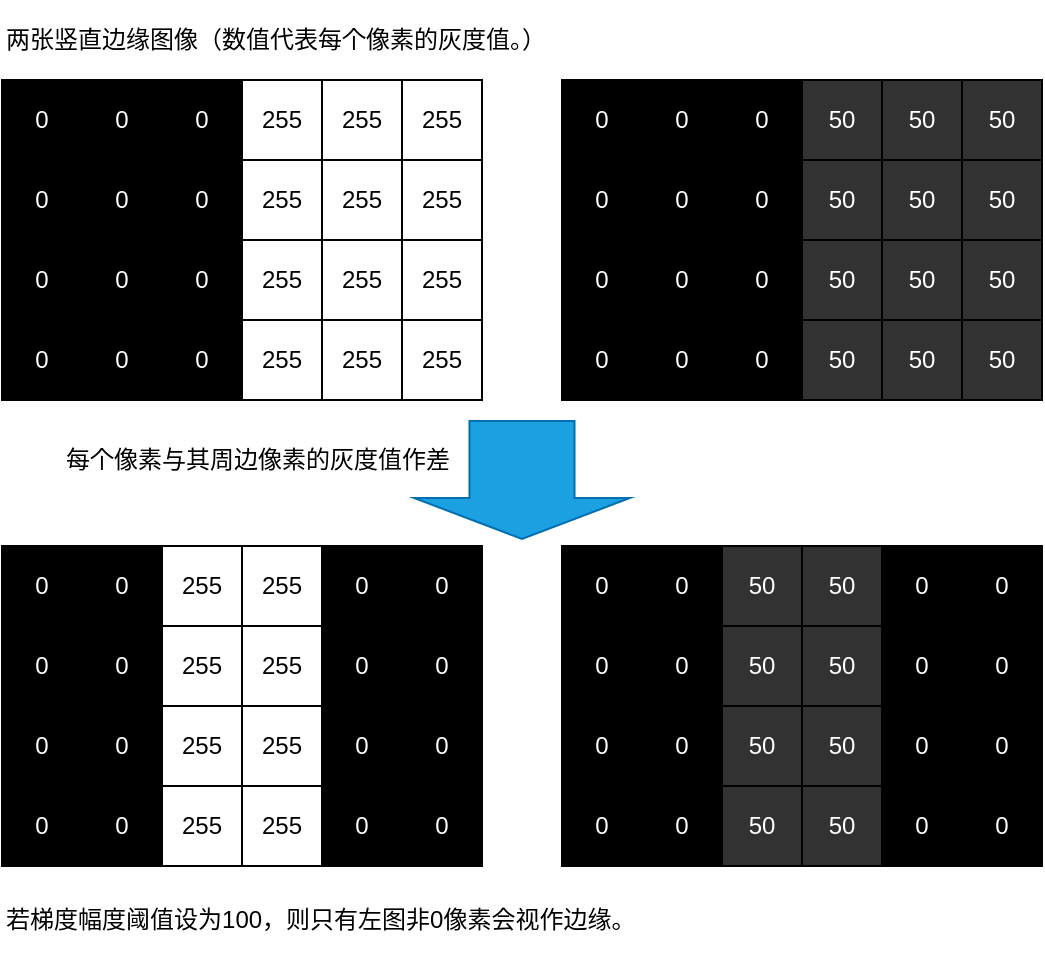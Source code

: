 <mxfile version="22.1.0" type="github">
  <diagram id="rTQxJSwix9NVnIEWdD98" name="Page-2">
    <mxGraphModel dx="633" dy="540" grid="1" gridSize="10" guides="1" tooltips="1" connect="1" arrows="1" fold="1" page="1" pageScale="1" pageWidth="850" pageHeight="1100" math="0" shadow="0">
      <root>
        <mxCell id="V7BhvqMM_ORLJPoDA6a8-0" />
        <mxCell id="V7BhvqMM_ORLJPoDA6a8-1" parent="V7BhvqMM_ORLJPoDA6a8-0" />
        <mxCell id="V7BhvqMM_ORLJPoDA6a8-116" value="0" style="rounded=0;whiteSpace=wrap;html=1;fillColor=#000000;fontColor=#FFFFFF;" parent="V7BhvqMM_ORLJPoDA6a8-1" vertex="1">
          <mxGeometry x="360" y="80" width="40" height="40" as="geometry" />
        </mxCell>
        <mxCell id="V7BhvqMM_ORLJPoDA6a8-117" value="0" style="rounded=0;whiteSpace=wrap;html=1;fillColor=#000000;fontColor=#FFFFFF;" parent="V7BhvqMM_ORLJPoDA6a8-1" vertex="1">
          <mxGeometry x="400" y="80" width="40" height="40" as="geometry" />
        </mxCell>
        <mxCell id="V7BhvqMM_ORLJPoDA6a8-118" value="0" style="rounded=0;whiteSpace=wrap;html=1;fillColor=#000000;fontColor=#FFFFFF;" parent="V7BhvqMM_ORLJPoDA6a8-1" vertex="1">
          <mxGeometry x="400" y="120" width="40" height="40" as="geometry" />
        </mxCell>
        <mxCell id="V7BhvqMM_ORLJPoDA6a8-119" value="0" style="rounded=0;whiteSpace=wrap;html=1;fillColor=#000000;fontColor=#FFFFFF;" parent="V7BhvqMM_ORLJPoDA6a8-1" vertex="1">
          <mxGeometry x="360" y="120" width="40" height="40" as="geometry" />
        </mxCell>
        <mxCell id="V7BhvqMM_ORLJPoDA6a8-120" value="0" style="rounded=0;whiteSpace=wrap;html=1;fillColor=#000000;fontColor=#FFFFFF;" parent="V7BhvqMM_ORLJPoDA6a8-1" vertex="1">
          <mxGeometry x="400" y="160" width="40" height="40" as="geometry" />
        </mxCell>
        <mxCell id="V7BhvqMM_ORLJPoDA6a8-121" value="0" style="rounded=0;whiteSpace=wrap;html=1;fillColor=#000000;fontColor=#FFFFFF;" parent="V7BhvqMM_ORLJPoDA6a8-1" vertex="1">
          <mxGeometry x="360" y="160" width="40" height="40" as="geometry" />
        </mxCell>
        <mxCell id="V7BhvqMM_ORLJPoDA6a8-122" value="0" style="rounded=0;whiteSpace=wrap;html=1;fillColor=#000000;fontColor=#FFFFFF;" parent="V7BhvqMM_ORLJPoDA6a8-1" vertex="1">
          <mxGeometry x="360" y="200" width="40" height="40" as="geometry" />
        </mxCell>
        <mxCell id="V7BhvqMM_ORLJPoDA6a8-123" value="0" style="rounded=0;whiteSpace=wrap;html=1;fillColor=#000000;fontColor=#FFFFFF;" parent="V7BhvqMM_ORLJPoDA6a8-1" vertex="1">
          <mxGeometry x="400" y="200" width="40" height="40" as="geometry" />
        </mxCell>
        <mxCell id="V7BhvqMM_ORLJPoDA6a8-124" value="0" style="rounded=0;whiteSpace=wrap;html=1;fillColor=#000000;fontColor=#FFFFFF;" parent="V7BhvqMM_ORLJPoDA6a8-1" vertex="1">
          <mxGeometry x="320" y="80" width="40" height="40" as="geometry" />
        </mxCell>
        <mxCell id="V7BhvqMM_ORLJPoDA6a8-125" value="0" style="rounded=0;whiteSpace=wrap;html=1;fillColor=#000000;fontColor=#FFFFFF;" parent="V7BhvqMM_ORLJPoDA6a8-1" vertex="1">
          <mxGeometry x="320" y="120" width="40" height="40" as="geometry" />
        </mxCell>
        <mxCell id="V7BhvqMM_ORLJPoDA6a8-126" value="0" style="rounded=0;whiteSpace=wrap;html=1;fillColor=#000000;fontColor=#FFFFFF;" parent="V7BhvqMM_ORLJPoDA6a8-1" vertex="1">
          <mxGeometry x="320" y="160" width="40" height="40" as="geometry" />
        </mxCell>
        <mxCell id="V7BhvqMM_ORLJPoDA6a8-127" value="0" style="rounded=0;whiteSpace=wrap;html=1;fillColor=#000000;fontColor=#FFFFFF;" parent="V7BhvqMM_ORLJPoDA6a8-1" vertex="1">
          <mxGeometry x="320" y="200" width="40" height="40" as="geometry" />
        </mxCell>
        <mxCell id="V7BhvqMM_ORLJPoDA6a8-128" value="50" style="rounded=0;whiteSpace=wrap;html=1;fillColor=#323232;fontColor=#FFFFFF;" parent="V7BhvqMM_ORLJPoDA6a8-1" vertex="1">
          <mxGeometry x="440" y="80" width="40" height="40" as="geometry" />
        </mxCell>
        <mxCell id="V7BhvqMM_ORLJPoDA6a8-129" value="50" style="rounded=0;whiteSpace=wrap;html=1;fillColor=#323232;fontColor=#FFFFFF;" parent="V7BhvqMM_ORLJPoDA6a8-1" vertex="1">
          <mxGeometry x="440" y="120" width="40" height="40" as="geometry" />
        </mxCell>
        <mxCell id="V7BhvqMM_ORLJPoDA6a8-130" value="50" style="rounded=0;whiteSpace=wrap;html=1;fillColor=#323232;fontColor=#FFFFFF;" parent="V7BhvqMM_ORLJPoDA6a8-1" vertex="1">
          <mxGeometry x="480" y="80" width="40" height="40" as="geometry" />
        </mxCell>
        <mxCell id="V7BhvqMM_ORLJPoDA6a8-131" value="50" style="rounded=0;whiteSpace=wrap;html=1;fillColor=#323232;fontColor=#FFFFFF;" parent="V7BhvqMM_ORLJPoDA6a8-1" vertex="1">
          <mxGeometry x="480" y="120" width="40" height="40" as="geometry" />
        </mxCell>
        <mxCell id="V7BhvqMM_ORLJPoDA6a8-132" value="50" style="rounded=0;whiteSpace=wrap;html=1;fillColor=#323232;fontColor=#FFFFFF;" parent="V7BhvqMM_ORLJPoDA6a8-1" vertex="1">
          <mxGeometry x="520" y="80" width="40" height="40" as="geometry" />
        </mxCell>
        <mxCell id="V7BhvqMM_ORLJPoDA6a8-133" value="50" style="rounded=0;whiteSpace=wrap;html=1;fillColor=#323232;fontColor=#FFFFFF;" parent="V7BhvqMM_ORLJPoDA6a8-1" vertex="1">
          <mxGeometry x="520" y="120" width="40" height="40" as="geometry" />
        </mxCell>
        <mxCell id="V7BhvqMM_ORLJPoDA6a8-134" value="50" style="rounded=0;whiteSpace=wrap;html=1;fillColor=#323232;fontColor=#FFFFFF;" parent="V7BhvqMM_ORLJPoDA6a8-1" vertex="1">
          <mxGeometry x="440" y="160" width="40" height="40" as="geometry" />
        </mxCell>
        <mxCell id="V7BhvqMM_ORLJPoDA6a8-135" value="50" style="rounded=0;whiteSpace=wrap;html=1;fillColor=#323232;fontColor=#FFFFFF;" parent="V7BhvqMM_ORLJPoDA6a8-1" vertex="1">
          <mxGeometry x="440" y="200" width="40" height="40" as="geometry" />
        </mxCell>
        <mxCell id="V7BhvqMM_ORLJPoDA6a8-136" value="50" style="rounded=0;whiteSpace=wrap;html=1;fillColor=#323232;fontColor=#FFFFFF;" parent="V7BhvqMM_ORLJPoDA6a8-1" vertex="1">
          <mxGeometry x="480" y="160" width="40" height="40" as="geometry" />
        </mxCell>
        <mxCell id="V7BhvqMM_ORLJPoDA6a8-137" value="50" style="rounded=0;whiteSpace=wrap;html=1;fillColor=#323232;fontColor=#FFFFFF;" parent="V7BhvqMM_ORLJPoDA6a8-1" vertex="1">
          <mxGeometry x="480" y="200" width="40" height="40" as="geometry" />
        </mxCell>
        <mxCell id="V7BhvqMM_ORLJPoDA6a8-138" value="50" style="rounded=0;whiteSpace=wrap;html=1;fillColor=#323232;fontColor=#FFFFFF;" parent="V7BhvqMM_ORLJPoDA6a8-1" vertex="1">
          <mxGeometry x="520" y="160" width="40" height="40" as="geometry" />
        </mxCell>
        <mxCell id="V7BhvqMM_ORLJPoDA6a8-139" value="50" style="rounded=0;whiteSpace=wrap;html=1;fillColor=#323232;fontColor=#FFFFFF;" parent="V7BhvqMM_ORLJPoDA6a8-1" vertex="1">
          <mxGeometry x="520" y="200" width="40" height="40" as="geometry" />
        </mxCell>
        <mxCell id="V7BhvqMM_ORLJPoDA6a8-140" value="0" style="rounded=0;whiteSpace=wrap;html=1;fillColor=#000000;fontColor=#FFFFFF;" parent="V7BhvqMM_ORLJPoDA6a8-1" vertex="1">
          <mxGeometry x="80" y="313" width="40" height="40" as="geometry" />
        </mxCell>
        <mxCell id="V7BhvqMM_ORLJPoDA6a8-141" value="0" style="rounded=0;whiteSpace=wrap;html=1;fillColor=#000000;fontColor=#FFFFFF;" parent="V7BhvqMM_ORLJPoDA6a8-1" vertex="1">
          <mxGeometry x="80" y="353" width="40" height="40" as="geometry" />
        </mxCell>
        <mxCell id="V7BhvqMM_ORLJPoDA6a8-142" value="0" style="rounded=0;whiteSpace=wrap;html=1;fillColor=#000000;fontColor=#FFFFFF;" parent="V7BhvqMM_ORLJPoDA6a8-1" vertex="1">
          <mxGeometry x="80" y="393" width="40" height="40" as="geometry" />
        </mxCell>
        <mxCell id="V7BhvqMM_ORLJPoDA6a8-143" value="0" style="rounded=0;whiteSpace=wrap;html=1;fillColor=#000000;fontColor=#FFFFFF;" parent="V7BhvqMM_ORLJPoDA6a8-1" vertex="1">
          <mxGeometry x="80" y="433" width="40" height="40" as="geometry" />
        </mxCell>
        <mxCell id="V7BhvqMM_ORLJPoDA6a8-144" value="0" style="rounded=0;whiteSpace=wrap;html=1;fillColor=#000000;fontColor=#FFFFFF;" parent="V7BhvqMM_ORLJPoDA6a8-1" vertex="1">
          <mxGeometry x="40" y="313" width="40" height="40" as="geometry" />
        </mxCell>
        <mxCell id="V7BhvqMM_ORLJPoDA6a8-145" value="0" style="rounded=0;whiteSpace=wrap;html=1;fillColor=#000000;fontColor=#FFFFFF;" parent="V7BhvqMM_ORLJPoDA6a8-1" vertex="1">
          <mxGeometry x="40" y="353" width="40" height="40" as="geometry" />
        </mxCell>
        <mxCell id="V7BhvqMM_ORLJPoDA6a8-146" value="0" style="rounded=0;whiteSpace=wrap;html=1;fillColor=#000000;fontColor=#FFFFFF;" parent="V7BhvqMM_ORLJPoDA6a8-1" vertex="1">
          <mxGeometry x="40" y="393" width="40" height="40" as="geometry" />
        </mxCell>
        <mxCell id="V7BhvqMM_ORLJPoDA6a8-147" value="0" style="rounded=0;whiteSpace=wrap;html=1;fillColor=#000000;fontColor=#FFFFFF;" parent="V7BhvqMM_ORLJPoDA6a8-1" vertex="1">
          <mxGeometry x="40" y="433" width="40" height="40" as="geometry" />
        </mxCell>
        <mxCell id="V7BhvqMM_ORLJPoDA6a8-148" value="255" style="rounded=0;whiteSpace=wrap;html=1;" parent="V7BhvqMM_ORLJPoDA6a8-1" vertex="1">
          <mxGeometry x="120" y="433" width="40" height="40" as="geometry" />
        </mxCell>
        <mxCell id="V7BhvqMM_ORLJPoDA6a8-149" value="255" style="rounded=0;whiteSpace=wrap;html=1;" parent="V7BhvqMM_ORLJPoDA6a8-1" vertex="1">
          <mxGeometry x="160" y="433" width="40" height="40" as="geometry" />
        </mxCell>
        <mxCell id="V7BhvqMM_ORLJPoDA6a8-150" value="255" style="rounded=0;whiteSpace=wrap;html=1;" parent="V7BhvqMM_ORLJPoDA6a8-1" vertex="1">
          <mxGeometry x="120" y="393" width="40" height="40" as="geometry" />
        </mxCell>
        <mxCell id="V7BhvqMM_ORLJPoDA6a8-151" value="255" style="rounded=0;whiteSpace=wrap;html=1;" parent="V7BhvqMM_ORLJPoDA6a8-1" vertex="1">
          <mxGeometry x="160" y="393" width="40" height="40" as="geometry" />
        </mxCell>
        <mxCell id="V7BhvqMM_ORLJPoDA6a8-152" value="255" style="rounded=0;whiteSpace=wrap;html=1;" parent="V7BhvqMM_ORLJPoDA6a8-1" vertex="1">
          <mxGeometry x="120" y="353" width="40" height="40" as="geometry" />
        </mxCell>
        <mxCell id="V7BhvqMM_ORLJPoDA6a8-153" value="255" style="rounded=0;whiteSpace=wrap;html=1;" parent="V7BhvqMM_ORLJPoDA6a8-1" vertex="1">
          <mxGeometry x="160" y="353" width="40" height="40" as="geometry" />
        </mxCell>
        <mxCell id="V7BhvqMM_ORLJPoDA6a8-154" value="255" style="rounded=0;whiteSpace=wrap;html=1;" parent="V7BhvqMM_ORLJPoDA6a8-1" vertex="1">
          <mxGeometry x="120" y="313" width="40" height="40" as="geometry" />
        </mxCell>
        <mxCell id="V7BhvqMM_ORLJPoDA6a8-155" value="255" style="rounded=0;whiteSpace=wrap;html=1;" parent="V7BhvqMM_ORLJPoDA6a8-1" vertex="1">
          <mxGeometry x="160" y="313" width="40" height="40" as="geometry" />
        </mxCell>
        <mxCell id="V7BhvqMM_ORLJPoDA6a8-156" value="0" style="rounded=0;whiteSpace=wrap;html=1;fillColor=#000000;fontColor=#FFFFFF;" parent="V7BhvqMM_ORLJPoDA6a8-1" vertex="1">
          <mxGeometry x="240" y="313" width="40" height="40" as="geometry" />
        </mxCell>
        <mxCell id="V7BhvqMM_ORLJPoDA6a8-157" value="0" style="rounded=0;whiteSpace=wrap;html=1;fillColor=#000000;fontColor=#FFFFFF;" parent="V7BhvqMM_ORLJPoDA6a8-1" vertex="1">
          <mxGeometry x="240" y="353" width="40" height="40" as="geometry" />
        </mxCell>
        <mxCell id="V7BhvqMM_ORLJPoDA6a8-158" value="0" style="rounded=0;whiteSpace=wrap;html=1;fillColor=#000000;fontColor=#FFFFFF;" parent="V7BhvqMM_ORLJPoDA6a8-1" vertex="1">
          <mxGeometry x="240" y="393" width="40" height="40" as="geometry" />
        </mxCell>
        <mxCell id="V7BhvqMM_ORLJPoDA6a8-159" value="0" style="rounded=0;whiteSpace=wrap;html=1;fillColor=#000000;fontColor=#FFFFFF;" parent="V7BhvqMM_ORLJPoDA6a8-1" vertex="1">
          <mxGeometry x="240" y="433" width="40" height="40" as="geometry" />
        </mxCell>
        <mxCell id="V7BhvqMM_ORLJPoDA6a8-160" value="0" style="rounded=0;whiteSpace=wrap;html=1;fillColor=#000000;fontColor=#FFFFFF;" parent="V7BhvqMM_ORLJPoDA6a8-1" vertex="1">
          <mxGeometry x="200" y="313" width="40" height="40" as="geometry" />
        </mxCell>
        <mxCell id="V7BhvqMM_ORLJPoDA6a8-161" value="0" style="rounded=0;whiteSpace=wrap;html=1;fillColor=#000000;fontColor=#FFFFFF;" parent="V7BhvqMM_ORLJPoDA6a8-1" vertex="1">
          <mxGeometry x="200" y="353" width="40" height="40" as="geometry" />
        </mxCell>
        <mxCell id="V7BhvqMM_ORLJPoDA6a8-162" value="0" style="rounded=0;whiteSpace=wrap;html=1;fillColor=#000000;fontColor=#FFFFFF;" parent="V7BhvqMM_ORLJPoDA6a8-1" vertex="1">
          <mxGeometry x="200" y="393" width="40" height="40" as="geometry" />
        </mxCell>
        <mxCell id="V7BhvqMM_ORLJPoDA6a8-163" value="0" style="rounded=0;whiteSpace=wrap;html=1;fillColor=#000000;fontColor=#FFFFFF;" parent="V7BhvqMM_ORLJPoDA6a8-1" vertex="1">
          <mxGeometry x="200" y="433" width="40" height="40" as="geometry" />
        </mxCell>
        <mxCell id="V7BhvqMM_ORLJPoDA6a8-164" value="0" style="rounded=0;whiteSpace=wrap;html=1;fillColor=#000000;fontColor=#FFFFFF;" parent="V7BhvqMM_ORLJPoDA6a8-1" vertex="1">
          <mxGeometry x="320" y="313" width="40" height="40" as="geometry" />
        </mxCell>
        <mxCell id="V7BhvqMM_ORLJPoDA6a8-165" value="0" style="rounded=0;whiteSpace=wrap;html=1;fillColor=#000000;fontColor=#FFFFFF;" parent="V7BhvqMM_ORLJPoDA6a8-1" vertex="1">
          <mxGeometry x="360" y="313" width="40" height="40" as="geometry" />
        </mxCell>
        <mxCell id="V7BhvqMM_ORLJPoDA6a8-166" value="0" style="rounded=0;whiteSpace=wrap;html=1;fillColor=#000000;fontColor=#FFFFFF;" parent="V7BhvqMM_ORLJPoDA6a8-1" vertex="1">
          <mxGeometry x="360" y="353" width="40" height="40" as="geometry" />
        </mxCell>
        <mxCell id="V7BhvqMM_ORLJPoDA6a8-167" value="0" style="rounded=0;whiteSpace=wrap;html=1;fillColor=#000000;fontColor=#FFFFFF;" parent="V7BhvqMM_ORLJPoDA6a8-1" vertex="1">
          <mxGeometry x="320" y="353" width="40" height="40" as="geometry" />
        </mxCell>
        <mxCell id="V7BhvqMM_ORLJPoDA6a8-168" value="0" style="rounded=0;whiteSpace=wrap;html=1;fillColor=#000000;fontColor=#FFFFFF;" parent="V7BhvqMM_ORLJPoDA6a8-1" vertex="1">
          <mxGeometry x="360" y="393" width="40" height="40" as="geometry" />
        </mxCell>
        <mxCell id="V7BhvqMM_ORLJPoDA6a8-169" value="0" style="rounded=0;whiteSpace=wrap;html=1;fillColor=#000000;fontColor=#FFFFFF;" parent="V7BhvqMM_ORLJPoDA6a8-1" vertex="1">
          <mxGeometry x="320" y="393" width="40" height="40" as="geometry" />
        </mxCell>
        <mxCell id="V7BhvqMM_ORLJPoDA6a8-170" value="0" style="rounded=0;whiteSpace=wrap;html=1;fillColor=#000000;fontColor=#FFFFFF;" parent="V7BhvqMM_ORLJPoDA6a8-1" vertex="1">
          <mxGeometry x="320" y="433" width="40" height="40" as="geometry" />
        </mxCell>
        <mxCell id="V7BhvqMM_ORLJPoDA6a8-171" value="0" style="rounded=0;whiteSpace=wrap;html=1;fillColor=#000000;fontColor=#FFFFFF;" parent="V7BhvqMM_ORLJPoDA6a8-1" vertex="1">
          <mxGeometry x="360" y="433" width="40" height="40" as="geometry" />
        </mxCell>
        <mxCell id="V7BhvqMM_ORLJPoDA6a8-172" value="50" style="rounded=0;whiteSpace=wrap;html=1;fillColor=#323232;fontColor=#FFFFFF;" parent="V7BhvqMM_ORLJPoDA6a8-1" vertex="1">
          <mxGeometry x="400" y="313" width="40" height="40" as="geometry" />
        </mxCell>
        <mxCell id="V7BhvqMM_ORLJPoDA6a8-173" value="50" style="rounded=0;whiteSpace=wrap;html=1;fillColor=#323232;fontColor=#FFFFFF;" parent="V7BhvqMM_ORLJPoDA6a8-1" vertex="1">
          <mxGeometry x="400" y="353" width="40" height="40" as="geometry" />
        </mxCell>
        <mxCell id="V7BhvqMM_ORLJPoDA6a8-174" value="50" style="rounded=0;whiteSpace=wrap;html=1;fillColor=#323232;fontColor=#FFFFFF;" parent="V7BhvqMM_ORLJPoDA6a8-1" vertex="1">
          <mxGeometry x="440" y="313" width="40" height="40" as="geometry" />
        </mxCell>
        <mxCell id="V7BhvqMM_ORLJPoDA6a8-175" value="50" style="rounded=0;whiteSpace=wrap;html=1;fillColor=#323232;fontColor=#FFFFFF;" parent="V7BhvqMM_ORLJPoDA6a8-1" vertex="1">
          <mxGeometry x="440" y="353" width="40" height="40" as="geometry" />
        </mxCell>
        <mxCell id="V7BhvqMM_ORLJPoDA6a8-176" value="50" style="rounded=0;whiteSpace=wrap;html=1;fillColor=#323232;fontColor=#FFFFFF;" parent="V7BhvqMM_ORLJPoDA6a8-1" vertex="1">
          <mxGeometry x="400" y="393" width="40" height="40" as="geometry" />
        </mxCell>
        <mxCell id="V7BhvqMM_ORLJPoDA6a8-177" value="50" style="rounded=0;whiteSpace=wrap;html=1;fillColor=#323232;fontColor=#FFFFFF;" parent="V7BhvqMM_ORLJPoDA6a8-1" vertex="1">
          <mxGeometry x="400" y="433" width="40" height="40" as="geometry" />
        </mxCell>
        <mxCell id="V7BhvqMM_ORLJPoDA6a8-178" value="50" style="rounded=0;whiteSpace=wrap;html=1;fillColor=#323232;fontColor=#FFFFFF;" parent="V7BhvqMM_ORLJPoDA6a8-1" vertex="1">
          <mxGeometry x="440" y="393" width="40" height="40" as="geometry" />
        </mxCell>
        <mxCell id="V7BhvqMM_ORLJPoDA6a8-179" value="50" style="rounded=0;whiteSpace=wrap;html=1;fillColor=#323232;fontColor=#FFFFFF;" parent="V7BhvqMM_ORLJPoDA6a8-1" vertex="1">
          <mxGeometry x="440" y="433" width="40" height="40" as="geometry" />
        </mxCell>
        <mxCell id="V7BhvqMM_ORLJPoDA6a8-180" value="0" style="rounded=0;whiteSpace=wrap;html=1;fillColor=#000000;fontColor=#FFFFFF;" parent="V7BhvqMM_ORLJPoDA6a8-1" vertex="1">
          <mxGeometry x="480" y="313" width="40" height="40" as="geometry" />
        </mxCell>
        <mxCell id="V7BhvqMM_ORLJPoDA6a8-181" value="0" style="rounded=0;whiteSpace=wrap;html=1;fillColor=#000000;fontColor=#FFFFFF;" parent="V7BhvqMM_ORLJPoDA6a8-1" vertex="1">
          <mxGeometry x="520" y="313" width="40" height="40" as="geometry" />
        </mxCell>
        <mxCell id="V7BhvqMM_ORLJPoDA6a8-182" value="0" style="rounded=0;whiteSpace=wrap;html=1;fillColor=#000000;fontColor=#FFFFFF;" parent="V7BhvqMM_ORLJPoDA6a8-1" vertex="1">
          <mxGeometry x="520" y="353" width="40" height="40" as="geometry" />
        </mxCell>
        <mxCell id="V7BhvqMM_ORLJPoDA6a8-183" value="0" style="rounded=0;whiteSpace=wrap;html=1;fillColor=#000000;fontColor=#FFFFFF;" parent="V7BhvqMM_ORLJPoDA6a8-1" vertex="1">
          <mxGeometry x="480" y="353" width="40" height="40" as="geometry" />
        </mxCell>
        <mxCell id="V7BhvqMM_ORLJPoDA6a8-184" value="0" style="rounded=0;whiteSpace=wrap;html=1;fillColor=#000000;fontColor=#FFFFFF;" parent="V7BhvqMM_ORLJPoDA6a8-1" vertex="1">
          <mxGeometry x="520" y="393" width="40" height="40" as="geometry" />
        </mxCell>
        <mxCell id="V7BhvqMM_ORLJPoDA6a8-185" value="0" style="rounded=0;whiteSpace=wrap;html=1;fillColor=#000000;fontColor=#FFFFFF;" parent="V7BhvqMM_ORLJPoDA6a8-1" vertex="1">
          <mxGeometry x="480" y="393" width="40" height="40" as="geometry" />
        </mxCell>
        <mxCell id="V7BhvqMM_ORLJPoDA6a8-186" value="0" style="rounded=0;whiteSpace=wrap;html=1;fillColor=#000000;fontColor=#FFFFFF;" parent="V7BhvqMM_ORLJPoDA6a8-1" vertex="1">
          <mxGeometry x="480" y="433" width="40" height="40" as="geometry" />
        </mxCell>
        <mxCell id="V7BhvqMM_ORLJPoDA6a8-187" value="0" style="rounded=0;whiteSpace=wrap;html=1;fillColor=#000000;fontColor=#FFFFFF;" parent="V7BhvqMM_ORLJPoDA6a8-1" vertex="1">
          <mxGeometry x="520" y="433" width="40" height="40" as="geometry" />
        </mxCell>
        <mxCell id="uXhOLD6gw9fOatkM6okk-0" value="0" style="rounded=0;whiteSpace=wrap;html=1;fillColor=#000000;fontColor=#FFFFFF;" parent="V7BhvqMM_ORLJPoDA6a8-1" vertex="1">
          <mxGeometry x="80" y="80" width="40" height="40" as="geometry" />
        </mxCell>
        <mxCell id="uXhOLD6gw9fOatkM6okk-1" value="255" style="rounded=0;whiteSpace=wrap;html=1;" parent="V7BhvqMM_ORLJPoDA6a8-1" vertex="1">
          <mxGeometry x="160" y="200" width="40" height="40" as="geometry" />
        </mxCell>
        <mxCell id="uXhOLD6gw9fOatkM6okk-2" value="255" style="rounded=0;whiteSpace=wrap;html=1;" parent="V7BhvqMM_ORLJPoDA6a8-1" vertex="1">
          <mxGeometry x="200" y="200" width="40" height="40" as="geometry" />
        </mxCell>
        <mxCell id="uXhOLD6gw9fOatkM6okk-3" value="255" style="rounded=0;whiteSpace=wrap;html=1;" parent="V7BhvqMM_ORLJPoDA6a8-1" vertex="1">
          <mxGeometry x="240" y="200" width="40" height="40" as="geometry" />
        </mxCell>
        <mxCell id="uXhOLD6gw9fOatkM6okk-4" value="0" style="rounded=0;whiteSpace=wrap;html=1;fillColor=#000000;fontColor=#FFFFFF;" parent="V7BhvqMM_ORLJPoDA6a8-1" vertex="1">
          <mxGeometry x="120" y="80" width="40" height="40" as="geometry" />
        </mxCell>
        <mxCell id="uXhOLD6gw9fOatkM6okk-5" value="0" style="rounded=0;whiteSpace=wrap;html=1;fillColor=#000000;fontColor=#FFFFFF;" parent="V7BhvqMM_ORLJPoDA6a8-1" vertex="1">
          <mxGeometry x="120" y="120" width="40" height="40" as="geometry" />
        </mxCell>
        <mxCell id="uXhOLD6gw9fOatkM6okk-6" value="0" style="rounded=0;whiteSpace=wrap;html=1;fillColor=#000000;fontColor=#FFFFFF;" parent="V7BhvqMM_ORLJPoDA6a8-1" vertex="1">
          <mxGeometry x="80" y="120" width="40" height="40" as="geometry" />
        </mxCell>
        <mxCell id="uXhOLD6gw9fOatkM6okk-7" value="0" style="rounded=0;whiteSpace=wrap;html=1;fillColor=#000000;fontColor=#FFFFFF;" parent="V7BhvqMM_ORLJPoDA6a8-1" vertex="1">
          <mxGeometry x="120" y="160" width="40" height="40" as="geometry" />
        </mxCell>
        <mxCell id="uXhOLD6gw9fOatkM6okk-8" value="0" style="rounded=0;whiteSpace=wrap;html=1;fillColor=#000000;fontColor=#FFFFFF;" parent="V7BhvqMM_ORLJPoDA6a8-1" vertex="1">
          <mxGeometry x="80" y="160" width="40" height="40" as="geometry" />
        </mxCell>
        <mxCell id="uXhOLD6gw9fOatkM6okk-9" value="0" style="rounded=0;whiteSpace=wrap;html=1;fillColor=#000000;fontColor=#FFFFFF;" parent="V7BhvqMM_ORLJPoDA6a8-1" vertex="1">
          <mxGeometry x="80" y="200" width="40" height="40" as="geometry" />
        </mxCell>
        <mxCell id="uXhOLD6gw9fOatkM6okk-10" value="0" style="rounded=0;whiteSpace=wrap;html=1;fillColor=#000000;fontColor=#FFFFFF;" parent="V7BhvqMM_ORLJPoDA6a8-1" vertex="1">
          <mxGeometry x="120" y="200" width="40" height="40" as="geometry" />
        </mxCell>
        <mxCell id="uXhOLD6gw9fOatkM6okk-11" value="255" style="rounded=0;whiteSpace=wrap;html=1;" parent="V7BhvqMM_ORLJPoDA6a8-1" vertex="1">
          <mxGeometry x="160" y="160" width="40" height="40" as="geometry" />
        </mxCell>
        <mxCell id="uXhOLD6gw9fOatkM6okk-12" value="255" style="rounded=0;whiteSpace=wrap;html=1;" parent="V7BhvqMM_ORLJPoDA6a8-1" vertex="1">
          <mxGeometry x="200" y="160" width="40" height="40" as="geometry" />
        </mxCell>
        <mxCell id="uXhOLD6gw9fOatkM6okk-13" value="255" style="rounded=0;whiteSpace=wrap;html=1;" parent="V7BhvqMM_ORLJPoDA6a8-1" vertex="1">
          <mxGeometry x="240" y="160" width="40" height="40" as="geometry" />
        </mxCell>
        <mxCell id="uXhOLD6gw9fOatkM6okk-14" value="255" style="rounded=0;whiteSpace=wrap;html=1;" parent="V7BhvqMM_ORLJPoDA6a8-1" vertex="1">
          <mxGeometry x="160" y="120" width="40" height="40" as="geometry" />
        </mxCell>
        <mxCell id="uXhOLD6gw9fOatkM6okk-15" value="255" style="rounded=0;whiteSpace=wrap;html=1;" parent="V7BhvqMM_ORLJPoDA6a8-1" vertex="1">
          <mxGeometry x="200" y="120" width="40" height="40" as="geometry" />
        </mxCell>
        <mxCell id="uXhOLD6gw9fOatkM6okk-16" value="255" style="rounded=0;whiteSpace=wrap;html=1;" parent="V7BhvqMM_ORLJPoDA6a8-1" vertex="1">
          <mxGeometry x="240" y="120" width="40" height="40" as="geometry" />
        </mxCell>
        <mxCell id="uXhOLD6gw9fOatkM6okk-17" value="255" style="rounded=0;whiteSpace=wrap;html=1;" parent="V7BhvqMM_ORLJPoDA6a8-1" vertex="1">
          <mxGeometry x="160" y="80" width="40" height="40" as="geometry" />
        </mxCell>
        <mxCell id="uXhOLD6gw9fOatkM6okk-18" value="255" style="rounded=0;whiteSpace=wrap;html=1;" parent="V7BhvqMM_ORLJPoDA6a8-1" vertex="1">
          <mxGeometry x="200" y="80" width="40" height="40" as="geometry" />
        </mxCell>
        <mxCell id="uXhOLD6gw9fOatkM6okk-19" value="255" style="rounded=0;whiteSpace=wrap;html=1;" parent="V7BhvqMM_ORLJPoDA6a8-1" vertex="1">
          <mxGeometry x="240" y="80" width="40" height="40" as="geometry" />
        </mxCell>
        <mxCell id="uXhOLD6gw9fOatkM6okk-20" value="0" style="rounded=0;whiteSpace=wrap;html=1;fillColor=#000000;fontColor=#FFFFFF;" parent="V7BhvqMM_ORLJPoDA6a8-1" vertex="1">
          <mxGeometry x="40" y="80" width="40" height="40" as="geometry" />
        </mxCell>
        <mxCell id="uXhOLD6gw9fOatkM6okk-21" value="0" style="rounded=0;whiteSpace=wrap;html=1;fillColor=#000000;fontColor=#FFFFFF;" parent="V7BhvqMM_ORLJPoDA6a8-1" vertex="1">
          <mxGeometry x="40" y="120" width="40" height="40" as="geometry" />
        </mxCell>
        <mxCell id="uXhOLD6gw9fOatkM6okk-22" value="0" style="rounded=0;whiteSpace=wrap;html=1;fillColor=#000000;fontColor=#FFFFFF;" parent="V7BhvqMM_ORLJPoDA6a8-1" vertex="1">
          <mxGeometry x="40" y="160" width="40" height="40" as="geometry" />
        </mxCell>
        <mxCell id="uXhOLD6gw9fOatkM6okk-23" value="0" style="rounded=0;whiteSpace=wrap;html=1;fillColor=#000000;fontColor=#FFFFFF;" parent="V7BhvqMM_ORLJPoDA6a8-1" vertex="1">
          <mxGeometry x="40" y="200" width="40" height="40" as="geometry" />
        </mxCell>
        <mxCell id="uXhOLD6gw9fOatkM6okk-28" value="两张竖直边缘图像（数值代表每个像素的灰度值。）" style="text;html=1;strokeColor=none;fillColor=none;align=left;verticalAlign=middle;whiteSpace=wrap;rounded=0;fontColor=#000000;" parent="V7BhvqMM_ORLJPoDA6a8-1" vertex="1">
          <mxGeometry x="40" y="40" width="280" height="40" as="geometry" />
        </mxCell>
        <mxCell id="uXhOLD6gw9fOatkM6okk-29" value="每个像素与其周边像素的灰度值作差" style="text;html=1;strokeColor=none;fillColor=none;align=left;verticalAlign=middle;whiteSpace=wrap;rounded=0;fontColor=#000000;" parent="V7BhvqMM_ORLJPoDA6a8-1" vertex="1">
          <mxGeometry x="70" y="250" width="200" height="40" as="geometry" />
        </mxCell>
        <mxCell id="uXhOLD6gw9fOatkM6okk-78" value="若梯度幅度阈值&lt;span style=&quot;background-color: initial;&quot;&gt;设为100，则只有左图非0像素会视作边缘。&lt;/span&gt;" style="text;html=1;strokeColor=none;fillColor=none;align=left;verticalAlign=middle;whiteSpace=wrap;rounded=0;fontColor=#000000;" parent="V7BhvqMM_ORLJPoDA6a8-1" vertex="1">
          <mxGeometry x="40" y="480" width="480" height="40" as="geometry" />
        </mxCell>
        <mxCell id="Pjh5FvGpcLLiHx1BIr6n-2" value="" style="shape=flexArrow;endArrow=classic;html=1;rounded=0;width=52.5;endSize=6.5;endWidth=54.306;fillColor=#1ba1e2;strokeColor=#006EAF;" edge="1" parent="V7BhvqMM_ORLJPoDA6a8-1">
          <mxGeometry width="50" height="50" relative="1" as="geometry">
            <mxPoint x="300" y="250" as="sourcePoint" />
            <mxPoint x="300" y="310" as="targetPoint" />
          </mxGeometry>
        </mxCell>
      </root>
    </mxGraphModel>
  </diagram>
</mxfile>
